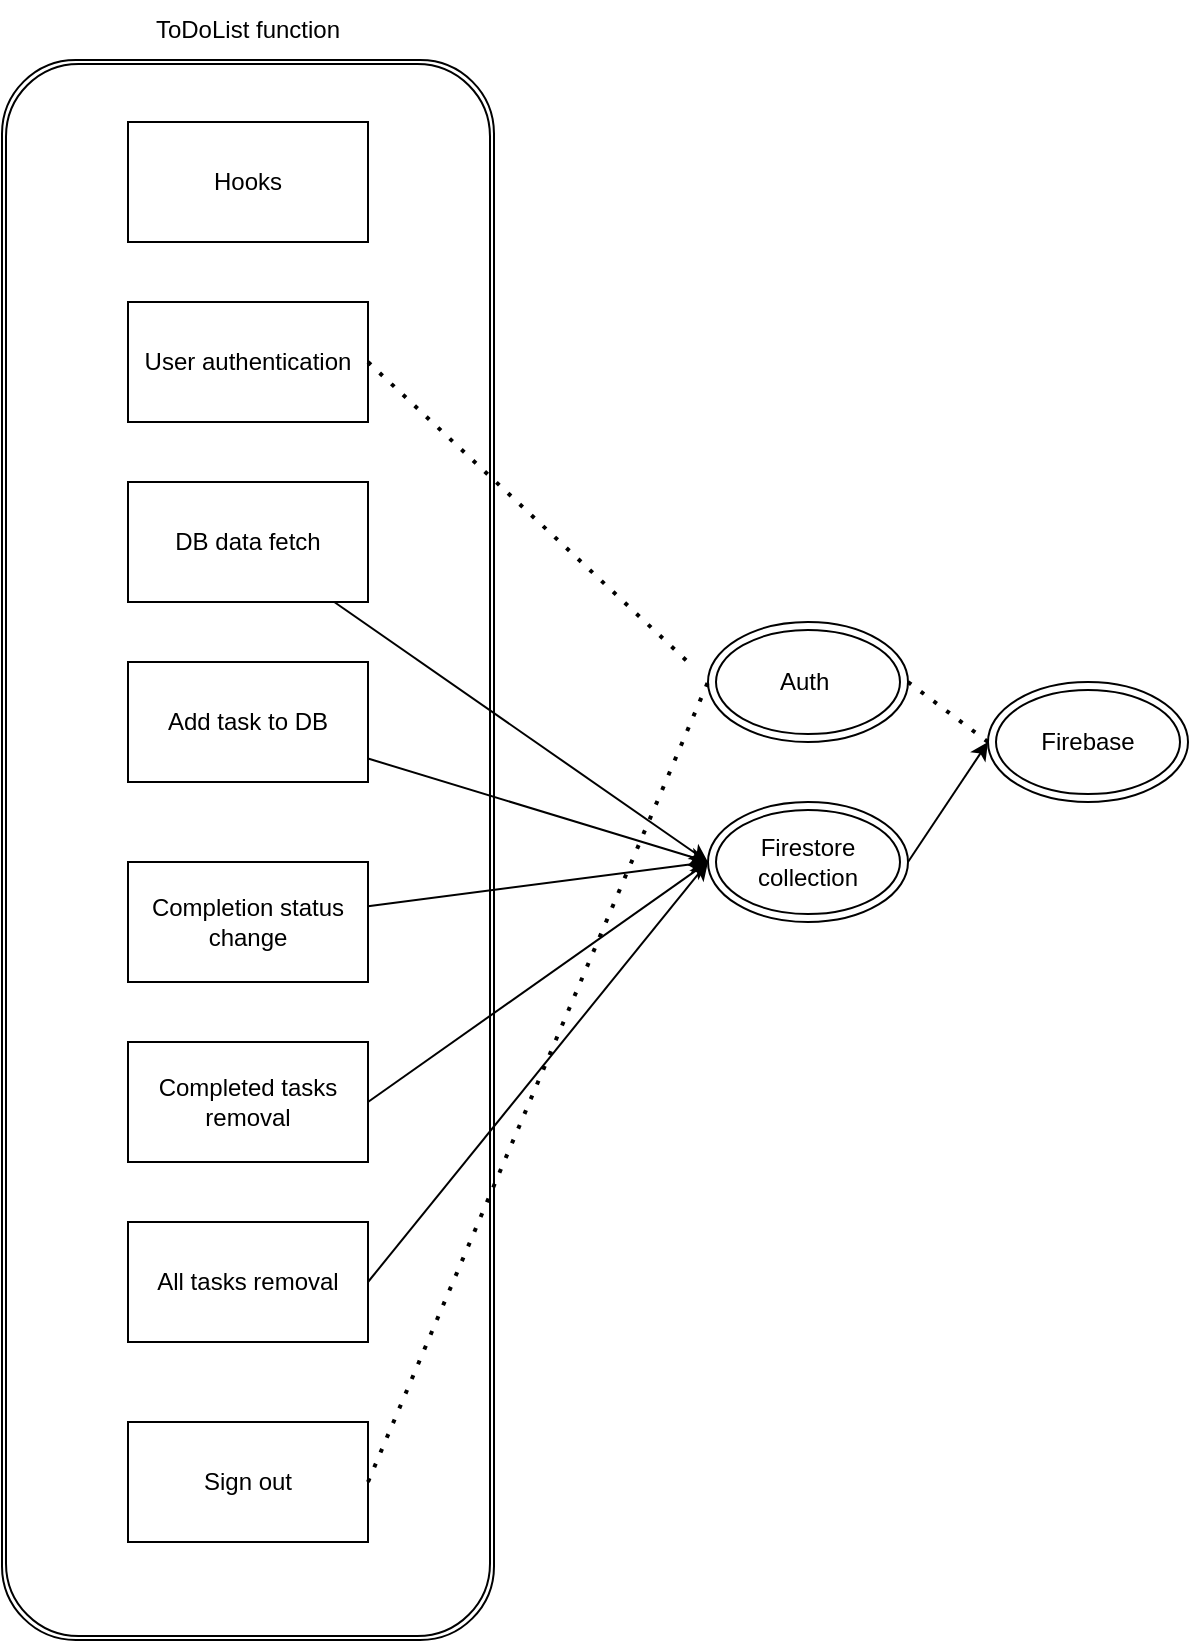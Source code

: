 <mxfile>
    <diagram id="SkA155Ii2d8Qo2MmhVGe" name="Page-1">
        <mxGraphModel dx="1270" dy="857" grid="1" gridSize="10" guides="1" tooltips="1" connect="1" arrows="1" fold="1" page="1" pageScale="1" pageWidth="827" pageHeight="1169" math="0" shadow="0">
            <root>
                <mxCell id="0"/>
                <mxCell id="1" parent="0"/>
                <mxCell id="2" value="Hooks" style="rounded=0;whiteSpace=wrap;html=1;" vertex="1" parent="1">
                    <mxGeometry x="174" y="220" width="120" height="60" as="geometry"/>
                </mxCell>
                <mxCell id="3" value="Firebase" style="ellipse;shape=doubleEllipse;whiteSpace=wrap;html=1;" vertex="1" parent="1">
                    <mxGeometry x="604" y="500" width="100" height="60" as="geometry"/>
                </mxCell>
                <mxCell id="4" value="User authentication" style="rounded=0;whiteSpace=wrap;html=1;" vertex="1" parent="1">
                    <mxGeometry x="174" y="310" width="120" height="60" as="geometry"/>
                </mxCell>
                <mxCell id="6" value="" style="shape=ext;double=1;rounded=1;whiteSpace=wrap;html=1;fillColor=none;" vertex="1" parent="1">
                    <mxGeometry x="111" y="189" width="246" height="790" as="geometry"/>
                </mxCell>
                <mxCell id="20" style="edgeStyle=none;html=1;entryX=0;entryY=0.5;entryDx=0;entryDy=0;" edge="1" parent="1" source="7" target="14">
                    <mxGeometry relative="1" as="geometry"/>
                </mxCell>
                <mxCell id="7" value="DB data fetch" style="rounded=0;whiteSpace=wrap;html=1;" vertex="1" parent="1">
                    <mxGeometry x="174" y="400" width="120" height="60" as="geometry"/>
                </mxCell>
                <mxCell id="21" style="edgeStyle=none;html=1;" edge="1" parent="1" source="8">
                    <mxGeometry relative="1" as="geometry">
                        <mxPoint x="464" y="590" as="targetPoint"/>
                    </mxGeometry>
                </mxCell>
                <mxCell id="8" value="Add task to DB" style="rounded=0;whiteSpace=wrap;html=1;" vertex="1" parent="1">
                    <mxGeometry x="174" y="490" width="120" height="60" as="geometry"/>
                </mxCell>
                <mxCell id="22" style="edgeStyle=none;html=1;entryX=0;entryY=0.5;entryDx=0;entryDy=0;" edge="1" parent="1" source="9" target="14">
                    <mxGeometry relative="1" as="geometry"/>
                </mxCell>
                <mxCell id="9" value="Completion status change" style="rounded=0;whiteSpace=wrap;html=1;" vertex="1" parent="1">
                    <mxGeometry x="174" y="590" width="120" height="60" as="geometry"/>
                </mxCell>
                <mxCell id="17" style="edgeStyle=none;html=1;entryX=0;entryY=0.5;entryDx=0;entryDy=0;exitX=1;exitY=0.5;exitDx=0;exitDy=0;" edge="1" parent="1" source="10" target="14">
                    <mxGeometry relative="1" as="geometry"/>
                </mxCell>
                <mxCell id="10" value="Completed tasks removal" style="rounded=0;whiteSpace=wrap;html=1;" vertex="1" parent="1">
                    <mxGeometry x="174" y="680" width="120" height="60" as="geometry"/>
                </mxCell>
                <mxCell id="16" style="edgeStyle=none;html=1;entryX=0;entryY=0.5;entryDx=0;entryDy=0;exitX=1;exitY=0.5;exitDx=0;exitDy=0;" edge="1" parent="1" source="11" target="14">
                    <mxGeometry relative="1" as="geometry"/>
                </mxCell>
                <mxCell id="11" value="All tasks removal" style="rounded=0;whiteSpace=wrap;html=1;" vertex="1" parent="1">
                    <mxGeometry x="174" y="770" width="120" height="60" as="geometry"/>
                </mxCell>
                <mxCell id="12" value="Sign out" style="rounded=0;whiteSpace=wrap;html=1;" vertex="1" parent="1">
                    <mxGeometry x="174" y="870" width="120" height="60" as="geometry"/>
                </mxCell>
                <mxCell id="13" value="Auth&amp;nbsp;" style="ellipse;shape=doubleEllipse;whiteSpace=wrap;html=1;" vertex="1" parent="1">
                    <mxGeometry x="464" y="470" width="100" height="60" as="geometry"/>
                </mxCell>
                <mxCell id="24" style="edgeStyle=none;html=1;exitX=1;exitY=0.5;exitDx=0;exitDy=0;entryX=0;entryY=0.5;entryDx=0;entryDy=0;" edge="1" parent="1" source="14" target="3">
                    <mxGeometry relative="1" as="geometry">
                        <mxPoint x="594" y="540" as="targetPoint"/>
                    </mxGeometry>
                </mxCell>
                <mxCell id="14" value="Firestore collection" style="ellipse;shape=doubleEllipse;whiteSpace=wrap;html=1;" vertex="1" parent="1">
                    <mxGeometry x="464" y="560" width="100" height="60" as="geometry"/>
                </mxCell>
                <mxCell id="18" value="" style="endArrow=none;dashed=1;html=1;dashPattern=1 3;strokeWidth=2;exitX=1;exitY=0.5;exitDx=0;exitDy=0;entryX=0;entryY=0.5;entryDx=0;entryDy=0;" edge="1" parent="1" source="12" target="13">
                    <mxGeometry width="50" height="50" relative="1" as="geometry">
                        <mxPoint x="624" y="660" as="sourcePoint"/>
                        <mxPoint x="674" y="610" as="targetPoint"/>
                    </mxGeometry>
                </mxCell>
                <mxCell id="19" value="" style="endArrow=none;dashed=1;html=1;dashPattern=1 3;strokeWidth=2;exitX=1;exitY=0.5;exitDx=0;exitDy=0;" edge="1" parent="1" source="4">
                    <mxGeometry width="50" height="50" relative="1" as="geometry">
                        <mxPoint x="314" y="340" as="sourcePoint"/>
                        <mxPoint x="454" y="490" as="targetPoint"/>
                    </mxGeometry>
                </mxCell>
                <mxCell id="23" value="" style="endArrow=none;dashed=1;html=1;dashPattern=1 3;strokeWidth=2;entryX=0;entryY=0.5;entryDx=0;entryDy=0;exitX=1;exitY=0.5;exitDx=0;exitDy=0;" edge="1" parent="1" source="13" target="3">
                    <mxGeometry width="50" height="50" relative="1" as="geometry">
                        <mxPoint x="564" y="505" as="sourcePoint"/>
                        <mxPoint x="614" y="455" as="targetPoint"/>
                    </mxGeometry>
                </mxCell>
                <mxCell id="25" value="ToDoList function" style="text;html=1;strokeColor=none;fillColor=none;align=center;verticalAlign=middle;whiteSpace=wrap;rounded=0;" vertex="1" parent="1">
                    <mxGeometry x="169" y="159" width="130" height="30" as="geometry"/>
                </mxCell>
            </root>
        </mxGraphModel>
    </diagram>
</mxfile>